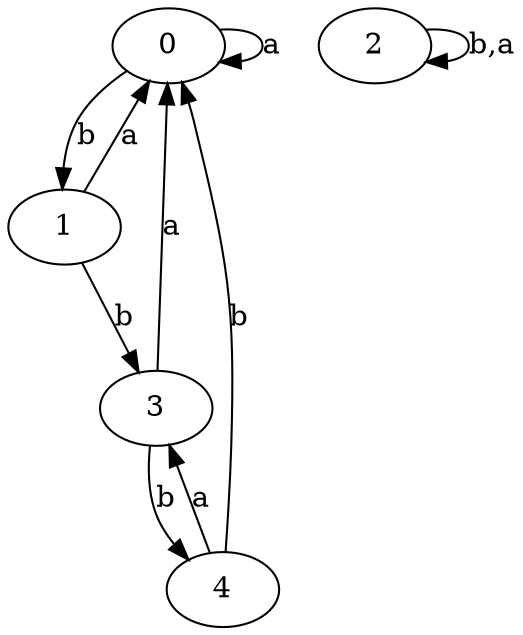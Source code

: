 digraph {
 ranksep=0.5;
 d2tdocpreamble = "\usetikzlibrary{automata}";
 d2tfigpreamble = "\tikzstyle{every state}= [ draw=blue!50,very thick,fill=blue!20]  \tikzstyle{auto}= [fill=white]";
 node [style="state"];
 edge [lblstyle="auto",topath="bend right", len=4  ]
  "0" [label="0",style = "state, initial"];
  "1" [label="1",style = "state, accepting"];
  "2" [label="2",];
  "3" [label="3",];
  "4" [label="4",];
  "0" -> "0" [label="a",topath="loop above"];
  "0" -> "1" [label="b"];
  "1" -> "0" [label="a"];
  "1" -> "3" [label="b"];
  "2" -> "2" [label="b,a",topath="loop above"];
  "3" -> "0" [label="a"];
  "3" -> "4" [label="b"];
  "4" -> "0" [label="b"];
  "4" -> "3" [label="a"];
}